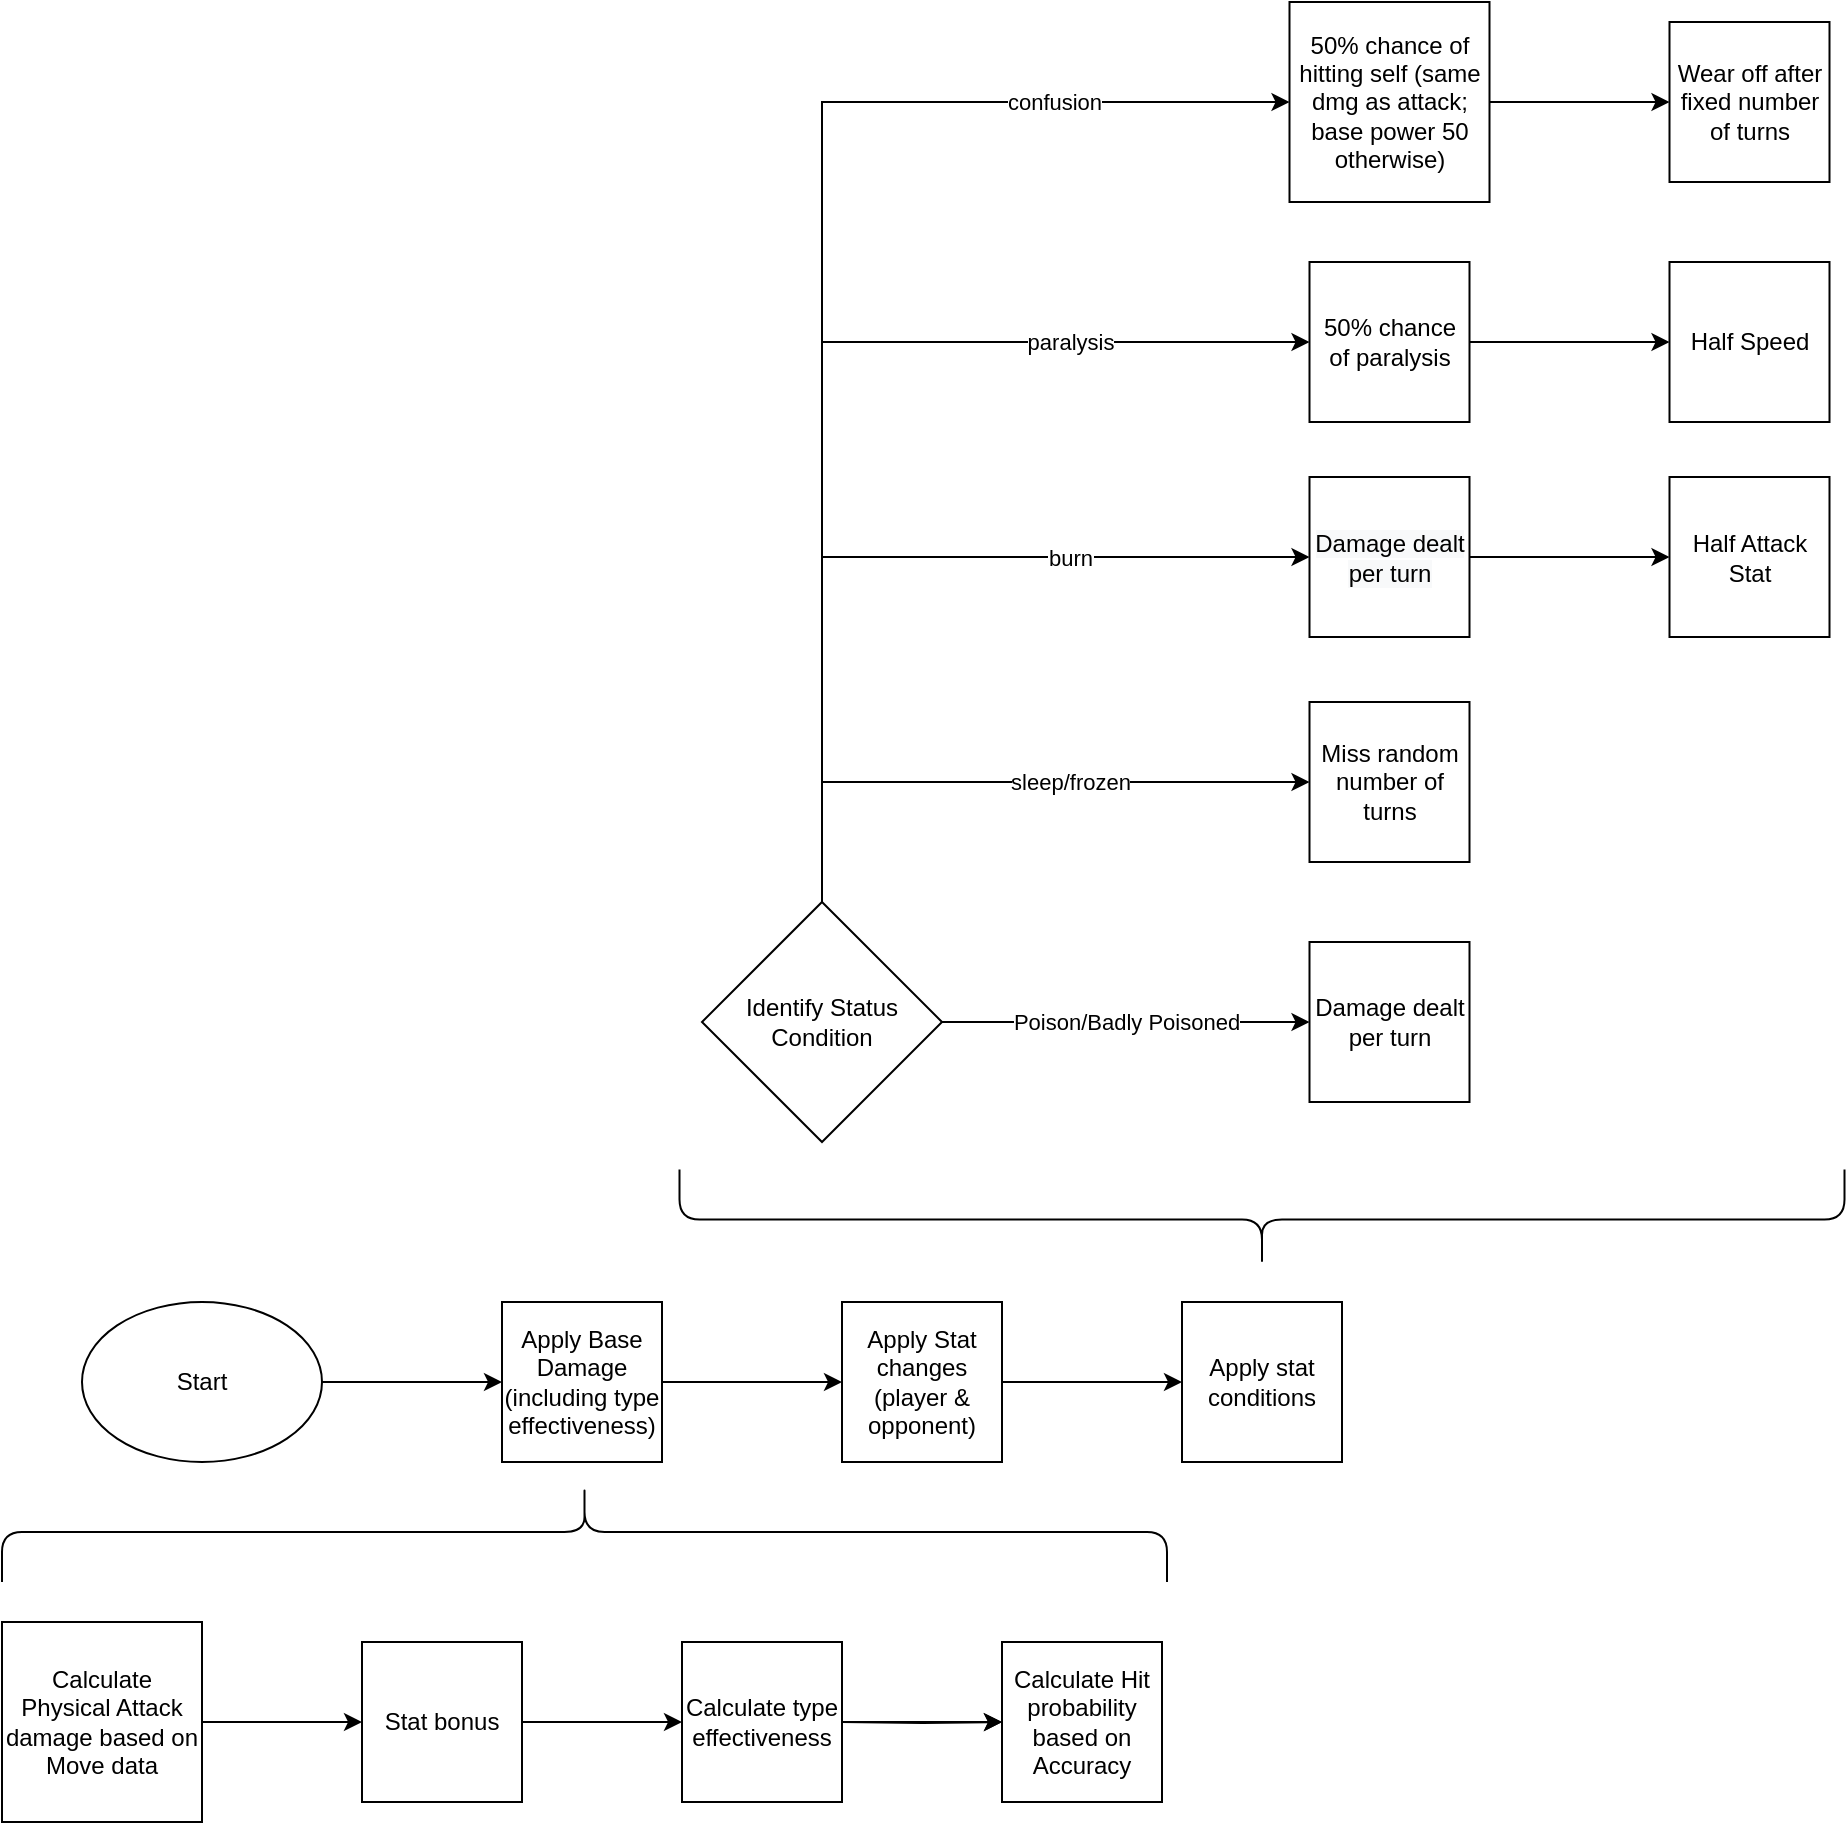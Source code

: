 <mxfile version="13.1.14" type="device"><diagram id="s2v0ATcCFyJH1OZwr0xm" name="Page-1"><mxGraphModel dx="1884" dy="2209" grid="1" gridSize="10" guides="1" tooltips="1" connect="1" arrows="1" fold="1" page="1" pageScale="1" pageWidth="850" pageHeight="1100" math="0" shadow="0"><root><mxCell id="0"/><mxCell id="1" parent="0"/><mxCell id="giJpDr3JOV4LsUSGEbOK-2" style="edgeStyle=orthogonalEdgeStyle;rounded=0;orthogonalLoop=1;jettySize=auto;html=1;" edge="1" parent="1" source="giJpDr3JOV4LsUSGEbOK-1" target="giJpDr3JOV4LsUSGEbOK-3"><mxGeometry relative="1" as="geometry"><mxPoint x="230" y="560" as="targetPoint"/></mxGeometry></mxCell><mxCell id="giJpDr3JOV4LsUSGEbOK-1" value="Start" style="ellipse;whiteSpace=wrap;html=1;" vertex="1" parent="1"><mxGeometry x="20" y="520" width="120" height="80" as="geometry"/></mxCell><mxCell id="giJpDr3JOV4LsUSGEbOK-3" value="Apply Base Damage&lt;br&gt;(including type effectiveness)" style="whiteSpace=wrap;html=1;aspect=fixed;" vertex="1" parent="1"><mxGeometry x="230" y="520" width="80" height="80" as="geometry"/></mxCell><mxCell id="giJpDr3JOV4LsUSGEbOK-5" style="edgeStyle=orthogonalEdgeStyle;rounded=0;orthogonalLoop=1;jettySize=auto;html=1;" edge="1" parent="1" source="giJpDr3JOV4LsUSGEbOK-3" target="giJpDr3JOV4LsUSGEbOK-6"><mxGeometry relative="1" as="geometry"><mxPoint x="400" y="560" as="targetPoint"/><mxPoint x="310" y="560" as="sourcePoint"/></mxGeometry></mxCell><mxCell id="giJpDr3JOV4LsUSGEbOK-6" value="Apply Stat changes (player &amp;amp; opponent)" style="whiteSpace=wrap;html=1;aspect=fixed;" vertex="1" parent="1"><mxGeometry x="400" y="520" width="80" height="80" as="geometry"/></mxCell><mxCell id="giJpDr3JOV4LsUSGEbOK-7" style="edgeStyle=orthogonalEdgeStyle;rounded=0;orthogonalLoop=1;jettySize=auto;html=1;" edge="1" parent="1" source="giJpDr3JOV4LsUSGEbOK-6" target="giJpDr3JOV4LsUSGEbOK-8"><mxGeometry relative="1" as="geometry"><mxPoint x="570" y="560" as="targetPoint"/><mxPoint x="480" y="560" as="sourcePoint"/></mxGeometry></mxCell><mxCell id="giJpDr3JOV4LsUSGEbOK-8" value="Apply stat conditions" style="whiteSpace=wrap;html=1;aspect=fixed;" vertex="1" parent="1"><mxGeometry x="570" y="520" width="80" height="80" as="geometry"/></mxCell><mxCell id="giJpDr3JOV4LsUSGEbOK-14" style="edgeStyle=orthogonalEdgeStyle;rounded=0;orthogonalLoop=1;jettySize=auto;html=1;" edge="1" parent="1" source="giJpDr3JOV4LsUSGEbOK-19" target="giJpDr3JOV4LsUSGEbOK-13"><mxGeometry relative="1" as="geometry"><mxPoint x="240" y="730" as="sourcePoint"/><mxPoint x="330" y="730" as="targetPoint"/></mxGeometry></mxCell><mxCell id="giJpDr3JOV4LsUSGEbOK-12" value="Calculate Physical Attack damage based on Move data" style="whiteSpace=wrap;html=1;aspect=fixed;" vertex="1" parent="1"><mxGeometry x="-20" y="680" width="100" height="100" as="geometry"/></mxCell><mxCell id="giJpDr3JOV4LsUSGEbOK-47" value="" style="edgeStyle=orthogonalEdgeStyle;rounded=0;orthogonalLoop=1;jettySize=auto;html=1;" edge="1" parent="1" source="giJpDr3JOV4LsUSGEbOK-13" target="giJpDr3JOV4LsUSGEbOK-16"><mxGeometry relative="1" as="geometry"/></mxCell><mxCell id="giJpDr3JOV4LsUSGEbOK-13" value="Calculate type effectiveness" style="whiteSpace=wrap;html=1;aspect=fixed;" vertex="1" parent="1"><mxGeometry x="320" y="690" width="80" height="80" as="geometry"/></mxCell><mxCell id="giJpDr3JOV4LsUSGEbOK-15" style="edgeStyle=orthogonalEdgeStyle;rounded=0;orthogonalLoop=1;jettySize=auto;html=1;exitX=1;exitY=0.5;exitDx=0;exitDy=0;entryX=0;entryY=0.5;entryDx=0;entryDy=0;" edge="1" parent="1" target="giJpDr3JOV4LsUSGEbOK-16"><mxGeometry relative="1" as="geometry"><mxPoint x="400" y="730" as="sourcePoint"/></mxGeometry></mxCell><mxCell id="giJpDr3JOV4LsUSGEbOK-16" value="Calculate Hit probability based on Accuracy" style="whiteSpace=wrap;html=1;aspect=fixed;" vertex="1" parent="1"><mxGeometry x="480" y="690" width="80" height="80" as="geometry"/></mxCell><mxCell id="giJpDr3JOV4LsUSGEbOK-17" value="" style="shape=curlyBracket;whiteSpace=wrap;html=1;rounded=1;rotation=90;" vertex="1" parent="1"><mxGeometry x="246.25" y="343.75" width="50" height="582.5" as="geometry"/></mxCell><mxCell id="giJpDr3JOV4LsUSGEbOK-18" style="edgeStyle=orthogonalEdgeStyle;rounded=0;orthogonalLoop=1;jettySize=auto;html=1;" edge="1" parent="1" target="giJpDr3JOV4LsUSGEbOK-19" source="giJpDr3JOV4LsUSGEbOK-12"><mxGeometry relative="1" as="geometry"><mxPoint x="80" y="730" as="sourcePoint"/></mxGeometry></mxCell><mxCell id="giJpDr3JOV4LsUSGEbOK-19" value="Stat bonus" style="whiteSpace=wrap;html=1;aspect=fixed;" vertex="1" parent="1"><mxGeometry x="160" y="690" width="80" height="80" as="geometry"/></mxCell><mxCell id="giJpDr3JOV4LsUSGEbOK-20" value="" style="shape=curlyBracket;whiteSpace=wrap;html=1;rounded=1;rotation=-90;" vertex="1" parent="1"><mxGeometry x="585" y="187.5" width="50" height="582.5" as="geometry"/></mxCell><mxCell id="giJpDr3JOV4LsUSGEbOK-23" value="Miss random number of turns" style="whiteSpace=wrap;html=1;aspect=fixed;" vertex="1" parent="1"><mxGeometry x="633.75" y="220" width="80" height="80" as="geometry"/></mxCell><mxCell id="giJpDr3JOV4LsUSGEbOK-36" style="edgeStyle=orthogonalEdgeStyle;rounded=0;orthogonalLoop=1;jettySize=auto;html=1;" edge="1" parent="1" source="giJpDr3JOV4LsUSGEbOK-25" target="giJpDr3JOV4LsUSGEbOK-35"><mxGeometry relative="1" as="geometry"><mxPoint x="710" y="148" as="sourcePoint"/></mxGeometry></mxCell><mxCell id="giJpDr3JOV4LsUSGEbOK-25" value="&#10;&#10;&lt;span style=&quot;color: rgb(0, 0, 0); font-family: helvetica; font-size: 12px; font-style: normal; font-weight: 400; letter-spacing: normal; text-align: center; text-indent: 0px; text-transform: none; word-spacing: 0px; background-color: rgb(248, 249, 250); display: inline; float: none;&quot;&gt;Damage dealt per turn&lt;/span&gt;&#10;&#10;" style="whiteSpace=wrap;html=1;aspect=fixed;" vertex="1" parent="1"><mxGeometry x="633.75" y="107.5" width="80" height="80" as="geometry"/></mxCell><mxCell id="giJpDr3JOV4LsUSGEbOK-26" value="Poison/Badly Poisoned" style="edgeStyle=orthogonalEdgeStyle;rounded=0;orthogonalLoop=1;jettySize=auto;html=1;" edge="1" parent="1" target="giJpDr3JOV4LsUSGEbOK-27" source="giJpDr3JOV4LsUSGEbOK-28"><mxGeometry relative="1" as="geometry"><mxPoint x="453.75" y="380" as="sourcePoint"/></mxGeometry></mxCell><mxCell id="giJpDr3JOV4LsUSGEbOK-27" value="&lt;span&gt;Damage dealt per turn&lt;/span&gt;" style="whiteSpace=wrap;html=1;aspect=fixed;" vertex="1" parent="1"><mxGeometry x="633.75" y="340" width="80" height="80" as="geometry"/></mxCell><mxCell id="giJpDr3JOV4LsUSGEbOK-31" value="sleep/frozen" style="edgeStyle=orthogonalEdgeStyle;rounded=0;orthogonalLoop=1;jettySize=auto;html=1;exitX=0.5;exitY=0;exitDx=0;exitDy=0;entryX=0;entryY=0.5;entryDx=0;entryDy=0;" edge="1" parent="1" source="giJpDr3JOV4LsUSGEbOK-28" target="giJpDr3JOV4LsUSGEbOK-23"><mxGeometry x="0.21" relative="1" as="geometry"><mxPoint as="offset"/></mxGeometry></mxCell><mxCell id="giJpDr3JOV4LsUSGEbOK-28" value="Identify Status Condition" style="rhombus;whiteSpace=wrap;html=1;" vertex="1" parent="1"><mxGeometry x="330" y="320" width="120" height="120" as="geometry"/></mxCell><mxCell id="giJpDr3JOV4LsUSGEbOK-32" value="burn" style="edgeStyle=orthogonalEdgeStyle;rounded=0;orthogonalLoop=1;jettySize=auto;html=1;exitX=0.5;exitY=0;exitDx=0;exitDy=0;entryX=0;entryY=0.5;entryDx=0;entryDy=0;" edge="1" parent="1" source="giJpDr3JOV4LsUSGEbOK-28" target="giJpDr3JOV4LsUSGEbOK-25"><mxGeometry x="0.423" relative="1" as="geometry"><mxPoint x="400" y="330" as="sourcePoint"/><mxPoint x="540" y="270" as="targetPoint"/><mxPoint as="offset"/></mxGeometry></mxCell><mxCell id="giJpDr3JOV4LsUSGEbOK-35" value="Half Attack Stat" style="whiteSpace=wrap;html=1;aspect=fixed;" vertex="1" parent="1"><mxGeometry x="813.75" y="107.5" width="80" height="80" as="geometry"/></mxCell><mxCell id="giJpDr3JOV4LsUSGEbOK-37" value="&lt;span&gt;50% chance of paralysis&lt;/span&gt;" style="whiteSpace=wrap;html=1;aspect=fixed;" vertex="1" parent="1"><mxGeometry x="633.75" width="80" height="80" as="geometry"/></mxCell><mxCell id="giJpDr3JOV4LsUSGEbOK-38" value="paralysis" style="edgeStyle=orthogonalEdgeStyle;rounded=0;orthogonalLoop=1;jettySize=auto;html=1;exitX=0.5;exitY=0;exitDx=0;exitDy=0;entryX=0;entryY=0.5;entryDx=0;entryDy=0;" edge="1" parent="1" target="giJpDr3JOV4LsUSGEbOK-37" source="giJpDr3JOV4LsUSGEbOK-28"><mxGeometry x="0.542" relative="1" as="geometry"><mxPoint x="390" y="100" as="sourcePoint"/><mxPoint as="offset"/></mxGeometry></mxCell><mxCell id="giJpDr3JOV4LsUSGEbOK-39" style="edgeStyle=orthogonalEdgeStyle;rounded=0;orthogonalLoop=1;jettySize=auto;html=1;" edge="1" parent="1" target="giJpDr3JOV4LsUSGEbOK-40" source="giJpDr3JOV4LsUSGEbOK-37"><mxGeometry relative="1" as="geometry"><mxPoint x="713.75" y="40" as="sourcePoint"/></mxGeometry></mxCell><mxCell id="giJpDr3JOV4LsUSGEbOK-40" value="Half Speed" style="whiteSpace=wrap;html=1;aspect=fixed;" vertex="1" parent="1"><mxGeometry x="813.75" width="80" height="80" as="geometry"/></mxCell><mxCell id="giJpDr3JOV4LsUSGEbOK-41" value="&lt;span&gt;50% chance of hitting self (same dmg as attack; base power 50 otherwise)&lt;/span&gt;" style="whiteSpace=wrap;html=1;aspect=fixed;" vertex="1" parent="1"><mxGeometry x="623.75" y="-130" width="100" height="100" as="geometry"/></mxCell><mxCell id="giJpDr3JOV4LsUSGEbOK-42" value="confusion" style="edgeStyle=orthogonalEdgeStyle;rounded=0;orthogonalLoop=1;jettySize=auto;html=1;exitX=0.5;exitY=0;exitDx=0;exitDy=0;entryX=0;entryY=0.5;entryDx=0;entryDy=0;" edge="1" parent="1" target="giJpDr3JOV4LsUSGEbOK-41" source="giJpDr3JOV4LsUSGEbOK-28"><mxGeometry x="0.627" relative="1" as="geometry"><mxPoint x="390" y="-20" as="sourcePoint"/><mxPoint as="offset"/></mxGeometry></mxCell><mxCell id="giJpDr3JOV4LsUSGEbOK-43" style="edgeStyle=orthogonalEdgeStyle;rounded=0;orthogonalLoop=1;jettySize=auto;html=1;" edge="1" parent="1" target="giJpDr3JOV4LsUSGEbOK-44" source="giJpDr3JOV4LsUSGEbOK-41"><mxGeometry relative="1" as="geometry"><mxPoint x="713.75" y="-80" as="sourcePoint"/></mxGeometry></mxCell><mxCell id="giJpDr3JOV4LsUSGEbOK-44" value="Wear off after fixed number of turns" style="whiteSpace=wrap;html=1;aspect=fixed;" vertex="1" parent="1"><mxGeometry x="813.75" y="-120" width="80" height="80" as="geometry"/></mxCell></root></mxGraphModel></diagram></mxfile>